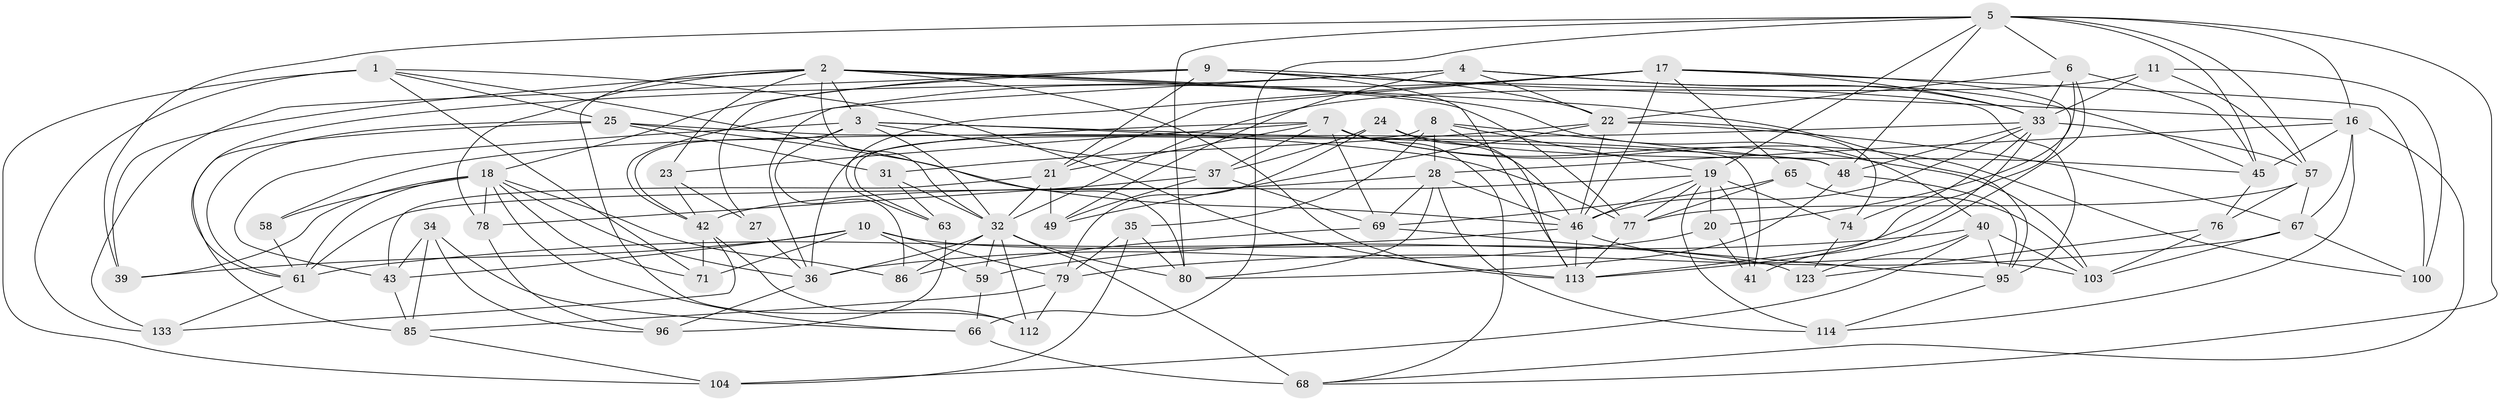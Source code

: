 // original degree distribution, {4: 1.0}
// Generated by graph-tools (version 1.1) at 2025/16/03/09/25 04:16:17]
// undirected, 68 vertices, 196 edges
graph export_dot {
graph [start="1"]
  node [color=gray90,style=filled];
  1 [super="+15"];
  2 [super="+29+14"];
  3 [super="+12"];
  4 [super="+30"];
  5 [super="+72+94"];
  6 [super="+44"];
  7 [super="+91+51"];
  8 [super="+13"];
  9 [super="+47+82"];
  10 [super="+52"];
  11;
  16 [super="+60"];
  17 [super="+107"];
  18 [super="+115+111+26"];
  19 [super="+73+55"];
  20;
  21 [super="+135"];
  22 [super="+62+54"];
  23;
  24;
  25 [super="+84"];
  27;
  28 [super="+89"];
  31;
  32 [super="+105+108"];
  33 [super="+120+83+87"];
  34;
  35;
  36 [super="+64+53"];
  37 [super="+50"];
  39;
  40 [super="+81"];
  41;
  42 [super="+99"];
  43 [super="+131"];
  45 [super="+98"];
  46 [super="+70+122+124"];
  48 [super="+93"];
  49;
  57 [super="+126"];
  58;
  59;
  61 [super="+128+130"];
  63;
  65;
  66 [super="+132"];
  67 [super="+75"];
  68 [super="+136"];
  69 [super="+101"];
  71;
  74;
  76;
  77 [super="+116"];
  78;
  79 [super="+88"];
  80 [super="+134"];
  85 [super="+109"];
  86;
  95 [super="+110"];
  96;
  100;
  103 [super="+125"];
  104;
  112;
  113 [super="+117"];
  114;
  123;
  133;
  1 -- 133;
  1 -- 25;
  1 -- 104;
  1 -- 71;
  1 -- 113;
  1 -- 80;
  2 -- 77;
  2 -- 39;
  2 -- 23;
  2 -- 78;
  2 -- 112;
  2 -- 95;
  2 -- 3;
  2 -- 40;
  2 -- 113;
  2 -- 32;
  3 -- 86;
  3 -- 32;
  3 -- 77;
  3 -- 37;
  3 -- 42;
  3 -- 43;
  3 -- 48;
  4 -- 49;
  4 -- 22;
  4 -- 45;
  4 -- 33;
  4 -- 61;
  4 -- 36;
  5 -- 39;
  5 -- 16 [weight=2];
  5 -- 66 [weight=2];
  5 -- 19;
  5 -- 68;
  5 -- 6;
  5 -- 45;
  5 -- 48;
  5 -- 80;
  5 -- 57;
  6 -- 22;
  6 -- 33;
  6 -- 113;
  6 -- 20;
  6 -- 45;
  7 -- 100;
  7 -- 21;
  7 -- 37;
  7 -- 69;
  7 -- 68;
  7 -- 23;
  7 -- 103;
  7 -- 36;
  8 -- 63;
  8 -- 35;
  8 -- 113;
  8 -- 48;
  8 -- 28;
  8 -- 19;
  9 -- 133;
  9 -- 21;
  9 -- 27;
  9 -- 22;
  9 -- 95;
  9 -- 16;
  9 -- 18;
  9 -- 113;
  10 -- 39;
  10 -- 123;
  10 -- 59;
  10 -- 43;
  10 -- 79;
  10 -- 71;
  11 -- 100;
  11 -- 33;
  11 -- 57;
  11 -- 32;
  16 -- 114;
  16 -- 28;
  16 -- 68;
  16 -- 45;
  16 -- 67;
  17 -- 46;
  17 -- 21;
  17 -- 33;
  17 -- 65;
  17 -- 113;
  17 -- 100;
  17 -- 42;
  17 -- 63;
  18 -- 58 [weight=2];
  18 -- 61;
  18 -- 39;
  18 -- 66;
  18 -- 78;
  18 -- 86;
  18 -- 71;
  18 -- 36;
  19 -- 114;
  19 -- 74;
  19 -- 20;
  19 -- 42 [weight=2];
  19 -- 41;
  19 -- 77;
  19 -- 46;
  20 -- 41;
  20 -- 36;
  21 -- 49;
  21 -- 43;
  21 -- 32;
  22 -- 31;
  22 -- 49;
  22 -- 74;
  22 -- 46;
  22 -- 67;
  23 -- 27;
  23 -- 42;
  24 -- 37;
  24 -- 45;
  24 -- 46;
  24 -- 79;
  25 -- 41;
  25 -- 31;
  25 -- 85;
  25 -- 61;
  25 -- 46;
  27 -- 36 [weight=2];
  28 -- 114;
  28 -- 80;
  28 -- 61 [weight=2];
  28 -- 46;
  28 -- 69;
  31 -- 63;
  31 -- 32;
  32 -- 36;
  32 -- 80;
  32 -- 112;
  32 -- 68 [weight=2];
  32 -- 86;
  32 -- 59;
  33 -- 58;
  33 -- 74;
  33 -- 41;
  33 -- 46;
  33 -- 57;
  33 -- 48;
  34 -- 96;
  34 -- 43;
  34 -- 66;
  34 -- 85;
  35 -- 79;
  35 -- 104;
  35 -- 80;
  36 -- 96;
  37 -- 49;
  37 -- 78;
  37 -- 69;
  40 -- 95;
  40 -- 103;
  40 -- 104;
  40 -- 123;
  40 -- 59;
  42 -- 133;
  42 -- 112;
  42 -- 71;
  43 -- 85 [weight=2];
  45 -- 76;
  46 -- 103;
  46 -- 61;
  46 -- 113;
  48 -- 95;
  48 -- 80;
  57 -- 67;
  57 -- 76;
  57 -- 77;
  58 -- 61;
  59 -- 66;
  61 -- 133;
  63 -- 96;
  65 -- 69;
  65 -- 77;
  65 -- 103;
  66 -- 68;
  67 -- 100;
  67 -- 79;
  67 -- 103;
  69 -- 95;
  69 -- 86;
  74 -- 123;
  76 -- 103;
  76 -- 123;
  77 -- 113;
  78 -- 96;
  79 -- 85;
  79 -- 112;
  85 -- 104;
  95 -- 114;
}
